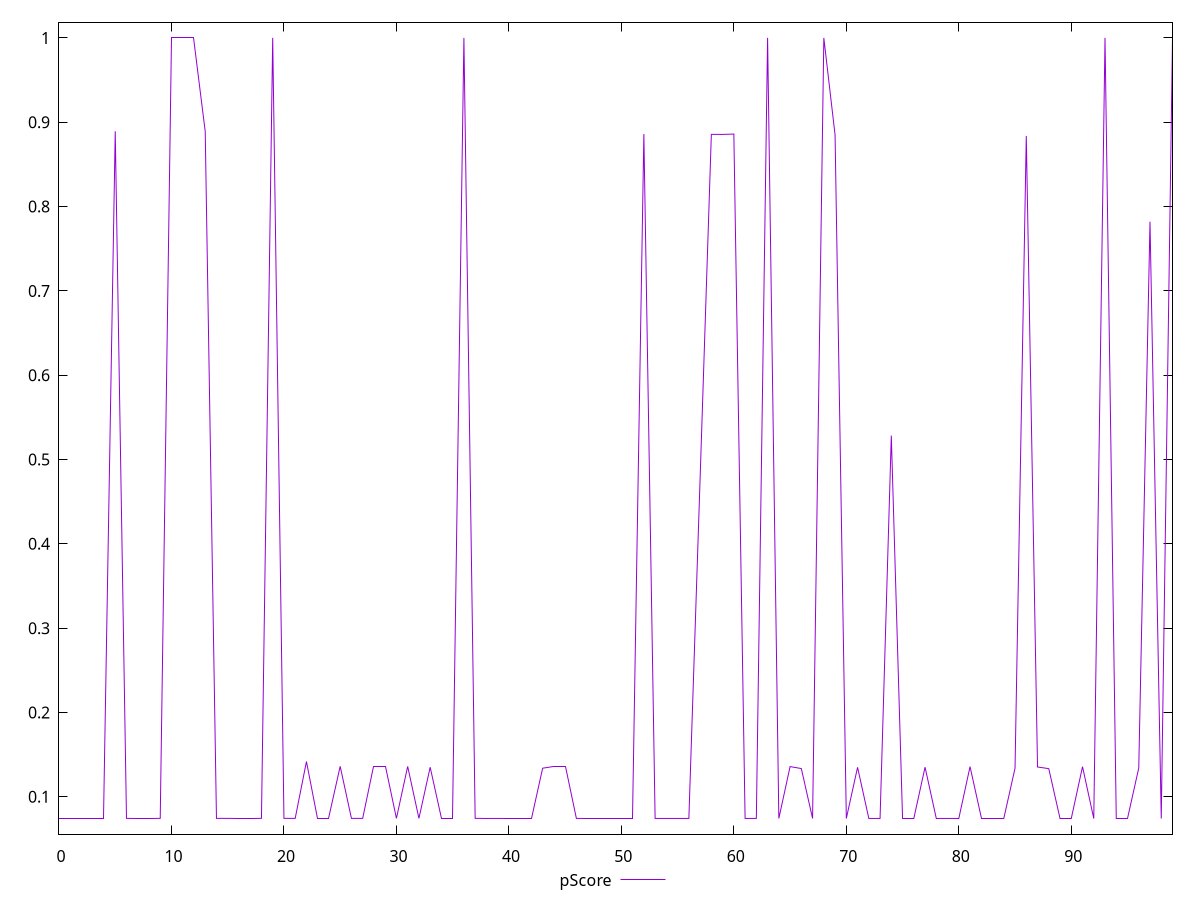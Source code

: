 reset

$pScore <<EOF
0 0.07451338332641921
1 0.07451348808498903
2 0.07451438508862929
3 0.0744927803567918
4 0.07448920742233966
5 0.8892549727508634
6 0.07448815270823717
7 0.07449905113431432
8 0.07449804311325331
9 0.0744894766089747
10 1
11 1
12 1
13 0.889069462122386
14 0.07447740262623048
15 0.07448206799400453
16 0.07448030323377564
17 0.07447854355265277
18 0.07447543914647342
19 1
20 0.07449521091127881
21 0.07449277936824128
22 0.14185821666600984
23 0.0744863070028512
24 0.07448424598750641
25 0.13616633587329952
26 0.07445831001204667
27 0.0744551664695563
28 0.1361055698049024
29 0.1361055698049024
30 0.0744444705056429
31 0.13608369281870886
32 0.07444526765468246
33 0.13511299785973008
34 0.07444074021295843
35 0.07444086140291528
36 1
37 0.07443567095888837
38 0.07441697811695375
39 0.07441428748069623
40 0.07441080670806577
41 0.07440990297452899
42 0.07440750411240599
43 0.13395526512411637
44 0.13601552022259789
45 0.13601552022259789
46 0.07441486588039625
47 0.0743963858692534
48 0.07439386156160382
49 0.07438777834755123
50 0.07438951483790207
51 0.07438974848057273
52 0.8859720165828184
53 0.07438128966041585
54 0.07437886357599882
55 0.0743812067269779
56 0.0743760220663029
57 0.47742213575666037
58 0.8856401515261974
59 0.8855528168971171
60 0.8859785490728196
61 0.07438051376042598
62 0.07438173555741245
63 1
64 0.0743607392311334
65 0.1358784244323481
66 0.13354111539406432
67 0.07435431166864948
68 1
69 0.8848541168600395
70 0.07434361125869288
71 0.13497933510405213
72 0.07438305462875872
73 0.074379020364915
74 0.5283286103220242
75 0.07433849837997697
76 0.07433304333881058
77 0.13516857306704821
78 0.07433038392826313
79 0.07442563205449104
80 0.07432516004006101
81 0.1358018330317165
82 0.07432280720180084
83 0.0743219349465375
84 0.07431994864528652
85 0.13396053887556386
86 0.8837186600556206
87 0.13541306013161125
88 0.13343279176327683
89 0.07430676190839358
90 0.07429656159683368
91 0.13574552915205096
92 0.0743011625339054
93 1
94 0.07433710811277461
95 0.07429413267542412
96 0.13418992350350478
97 0.7821098499545204
98 0.07428598538645304
99 1
EOF

set key outside below
set xrange [0:99]
set yrange [0.0557717050941821:1.0185142802922709]
set trange [0.0557717050941821:1.0185142802922709]
set terminal svg size 640, 500 enhanced background rgb 'white'
set output "reports/report_00027_2021-02-24T12-40-31.850Z/uses-long-cache-ttl/samples/agenda/pScore/values.svg"

plot $pScore title "pScore" with line

reset
